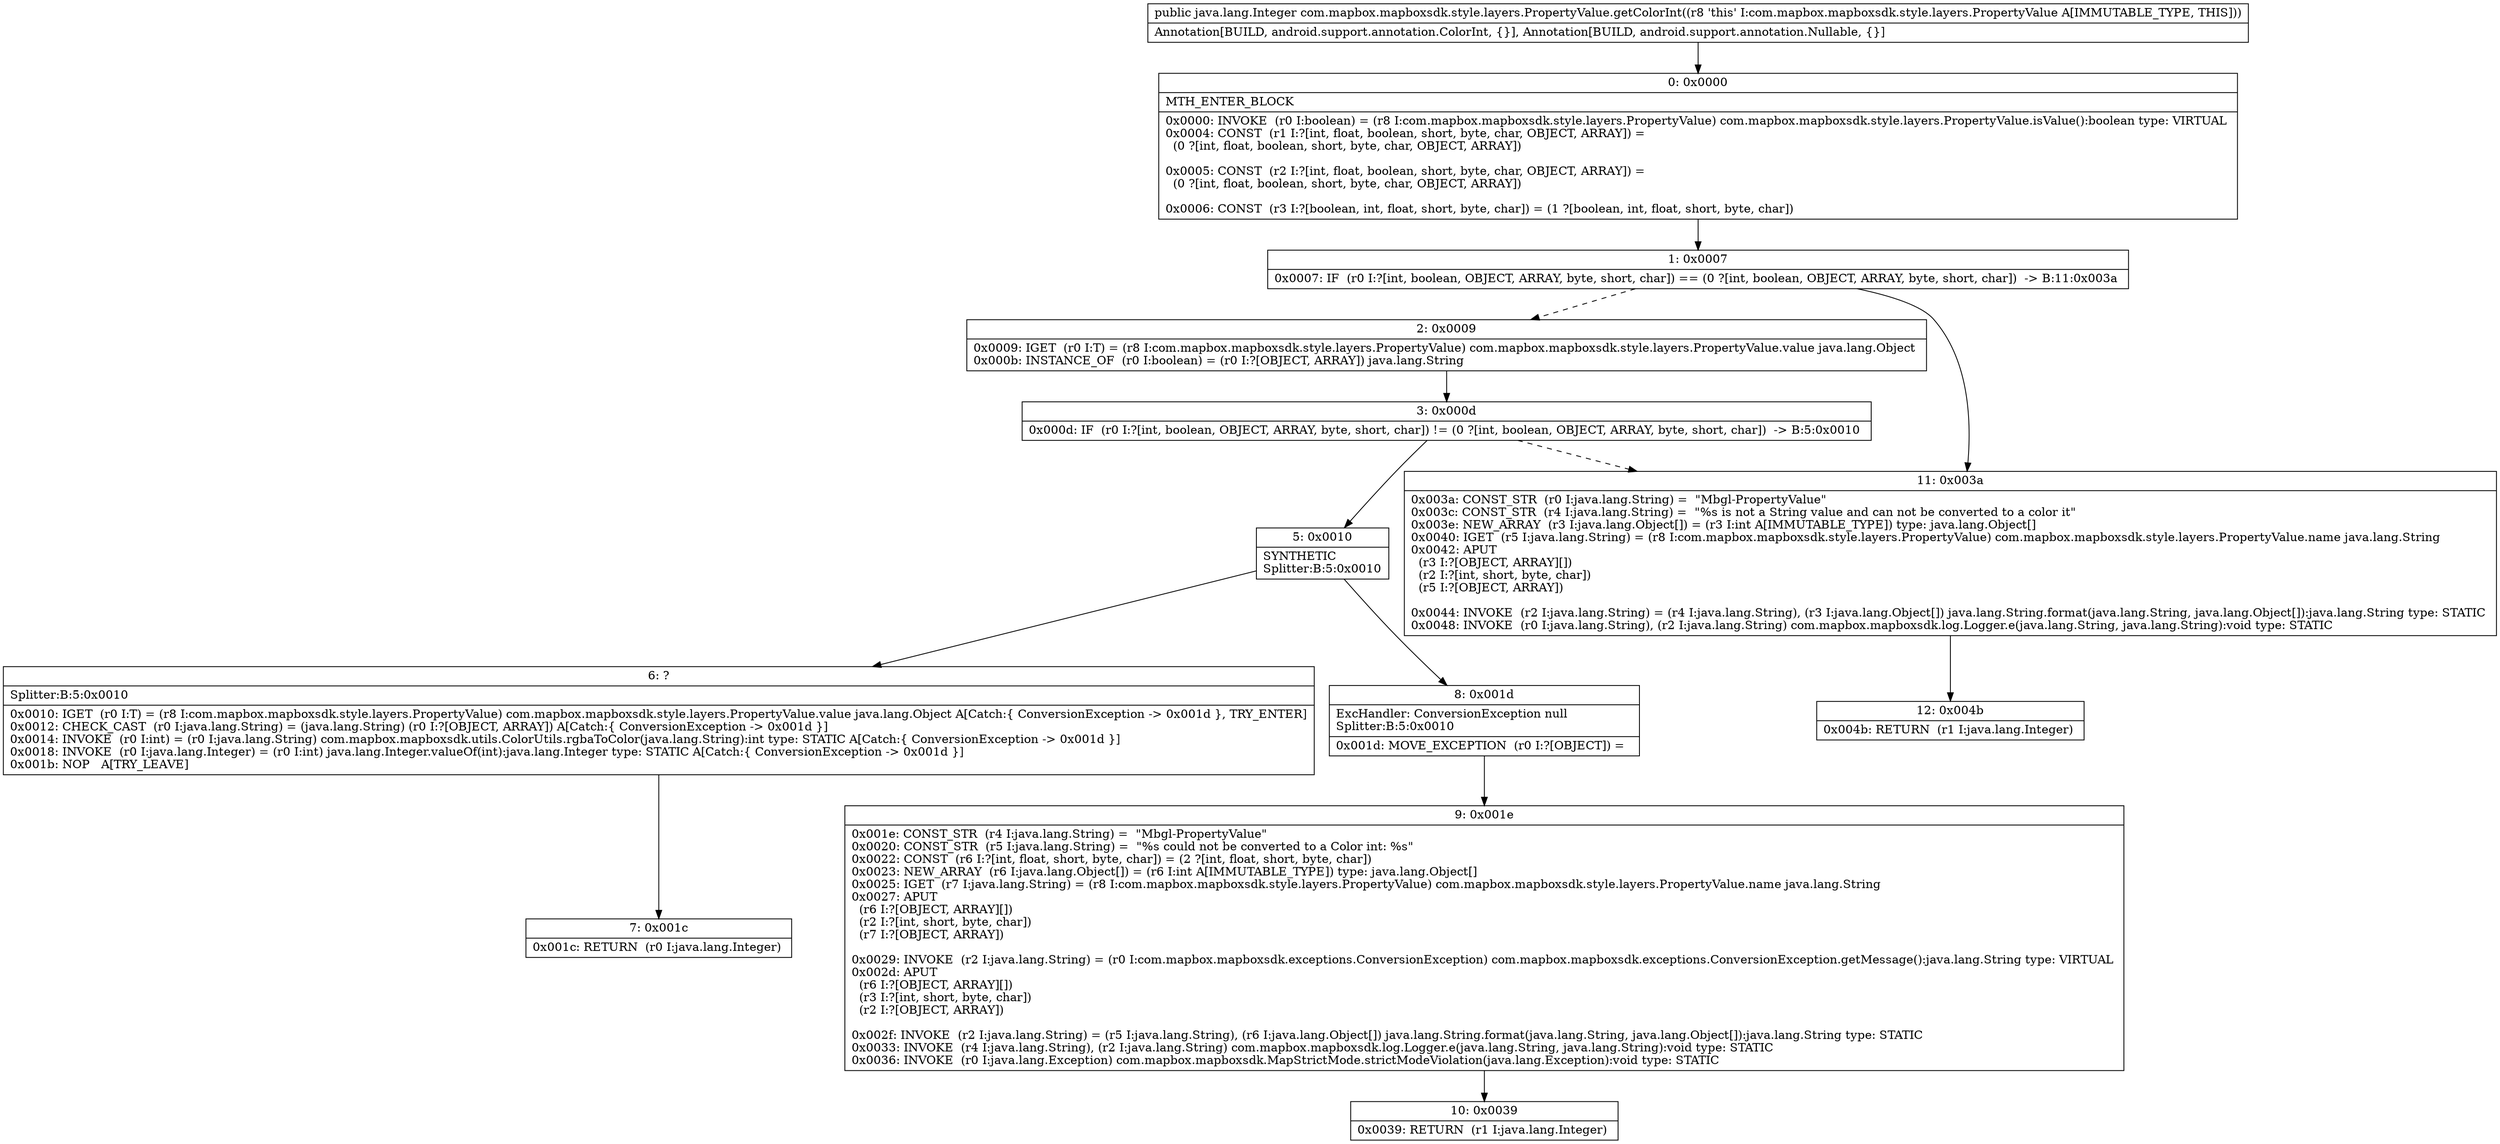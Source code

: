 digraph "CFG forcom.mapbox.mapboxsdk.style.layers.PropertyValue.getColorInt()Ljava\/lang\/Integer;" {
Node_0 [shape=record,label="{0\:\ 0x0000|MTH_ENTER_BLOCK\l|0x0000: INVOKE  (r0 I:boolean) = (r8 I:com.mapbox.mapboxsdk.style.layers.PropertyValue) com.mapbox.mapboxsdk.style.layers.PropertyValue.isValue():boolean type: VIRTUAL \l0x0004: CONST  (r1 I:?[int, float, boolean, short, byte, char, OBJECT, ARRAY]) = \l  (0 ?[int, float, boolean, short, byte, char, OBJECT, ARRAY])\l \l0x0005: CONST  (r2 I:?[int, float, boolean, short, byte, char, OBJECT, ARRAY]) = \l  (0 ?[int, float, boolean, short, byte, char, OBJECT, ARRAY])\l \l0x0006: CONST  (r3 I:?[boolean, int, float, short, byte, char]) = (1 ?[boolean, int, float, short, byte, char]) \l}"];
Node_1 [shape=record,label="{1\:\ 0x0007|0x0007: IF  (r0 I:?[int, boolean, OBJECT, ARRAY, byte, short, char]) == (0 ?[int, boolean, OBJECT, ARRAY, byte, short, char])  \-\> B:11:0x003a \l}"];
Node_2 [shape=record,label="{2\:\ 0x0009|0x0009: IGET  (r0 I:T) = (r8 I:com.mapbox.mapboxsdk.style.layers.PropertyValue) com.mapbox.mapboxsdk.style.layers.PropertyValue.value java.lang.Object \l0x000b: INSTANCE_OF  (r0 I:boolean) = (r0 I:?[OBJECT, ARRAY]) java.lang.String \l}"];
Node_3 [shape=record,label="{3\:\ 0x000d|0x000d: IF  (r0 I:?[int, boolean, OBJECT, ARRAY, byte, short, char]) != (0 ?[int, boolean, OBJECT, ARRAY, byte, short, char])  \-\> B:5:0x0010 \l}"];
Node_5 [shape=record,label="{5\:\ 0x0010|SYNTHETIC\lSplitter:B:5:0x0010\l}"];
Node_6 [shape=record,label="{6\:\ ?|Splitter:B:5:0x0010\l|0x0010: IGET  (r0 I:T) = (r8 I:com.mapbox.mapboxsdk.style.layers.PropertyValue) com.mapbox.mapboxsdk.style.layers.PropertyValue.value java.lang.Object A[Catch:\{ ConversionException \-\> 0x001d \}, TRY_ENTER]\l0x0012: CHECK_CAST  (r0 I:java.lang.String) = (java.lang.String) (r0 I:?[OBJECT, ARRAY]) A[Catch:\{ ConversionException \-\> 0x001d \}]\l0x0014: INVOKE  (r0 I:int) = (r0 I:java.lang.String) com.mapbox.mapboxsdk.utils.ColorUtils.rgbaToColor(java.lang.String):int type: STATIC A[Catch:\{ ConversionException \-\> 0x001d \}]\l0x0018: INVOKE  (r0 I:java.lang.Integer) = (r0 I:int) java.lang.Integer.valueOf(int):java.lang.Integer type: STATIC A[Catch:\{ ConversionException \-\> 0x001d \}]\l0x001b: NOP   A[TRY_LEAVE]\l}"];
Node_7 [shape=record,label="{7\:\ 0x001c|0x001c: RETURN  (r0 I:java.lang.Integer) \l}"];
Node_8 [shape=record,label="{8\:\ 0x001d|ExcHandler: ConversionException null\lSplitter:B:5:0x0010\l|0x001d: MOVE_EXCEPTION  (r0 I:?[OBJECT]) =  \l}"];
Node_9 [shape=record,label="{9\:\ 0x001e|0x001e: CONST_STR  (r4 I:java.lang.String) =  \"Mbgl\-PropertyValue\" \l0x0020: CONST_STR  (r5 I:java.lang.String) =  \"%s could not be converted to a Color int: %s\" \l0x0022: CONST  (r6 I:?[int, float, short, byte, char]) = (2 ?[int, float, short, byte, char]) \l0x0023: NEW_ARRAY  (r6 I:java.lang.Object[]) = (r6 I:int A[IMMUTABLE_TYPE]) type: java.lang.Object[] \l0x0025: IGET  (r7 I:java.lang.String) = (r8 I:com.mapbox.mapboxsdk.style.layers.PropertyValue) com.mapbox.mapboxsdk.style.layers.PropertyValue.name java.lang.String \l0x0027: APUT  \l  (r6 I:?[OBJECT, ARRAY][])\l  (r2 I:?[int, short, byte, char])\l  (r7 I:?[OBJECT, ARRAY])\l \l0x0029: INVOKE  (r2 I:java.lang.String) = (r0 I:com.mapbox.mapboxsdk.exceptions.ConversionException) com.mapbox.mapboxsdk.exceptions.ConversionException.getMessage():java.lang.String type: VIRTUAL \l0x002d: APUT  \l  (r6 I:?[OBJECT, ARRAY][])\l  (r3 I:?[int, short, byte, char])\l  (r2 I:?[OBJECT, ARRAY])\l \l0x002f: INVOKE  (r2 I:java.lang.String) = (r5 I:java.lang.String), (r6 I:java.lang.Object[]) java.lang.String.format(java.lang.String, java.lang.Object[]):java.lang.String type: STATIC \l0x0033: INVOKE  (r4 I:java.lang.String), (r2 I:java.lang.String) com.mapbox.mapboxsdk.log.Logger.e(java.lang.String, java.lang.String):void type: STATIC \l0x0036: INVOKE  (r0 I:java.lang.Exception) com.mapbox.mapboxsdk.MapStrictMode.strictModeViolation(java.lang.Exception):void type: STATIC \l}"];
Node_10 [shape=record,label="{10\:\ 0x0039|0x0039: RETURN  (r1 I:java.lang.Integer) \l}"];
Node_11 [shape=record,label="{11\:\ 0x003a|0x003a: CONST_STR  (r0 I:java.lang.String) =  \"Mbgl\-PropertyValue\" \l0x003c: CONST_STR  (r4 I:java.lang.String) =  \"%s is not a String value and can not be converted to a color it\" \l0x003e: NEW_ARRAY  (r3 I:java.lang.Object[]) = (r3 I:int A[IMMUTABLE_TYPE]) type: java.lang.Object[] \l0x0040: IGET  (r5 I:java.lang.String) = (r8 I:com.mapbox.mapboxsdk.style.layers.PropertyValue) com.mapbox.mapboxsdk.style.layers.PropertyValue.name java.lang.String \l0x0042: APUT  \l  (r3 I:?[OBJECT, ARRAY][])\l  (r2 I:?[int, short, byte, char])\l  (r5 I:?[OBJECT, ARRAY])\l \l0x0044: INVOKE  (r2 I:java.lang.String) = (r4 I:java.lang.String), (r3 I:java.lang.Object[]) java.lang.String.format(java.lang.String, java.lang.Object[]):java.lang.String type: STATIC \l0x0048: INVOKE  (r0 I:java.lang.String), (r2 I:java.lang.String) com.mapbox.mapboxsdk.log.Logger.e(java.lang.String, java.lang.String):void type: STATIC \l}"];
Node_12 [shape=record,label="{12\:\ 0x004b|0x004b: RETURN  (r1 I:java.lang.Integer) \l}"];
MethodNode[shape=record,label="{public java.lang.Integer com.mapbox.mapboxsdk.style.layers.PropertyValue.getColorInt((r8 'this' I:com.mapbox.mapboxsdk.style.layers.PropertyValue A[IMMUTABLE_TYPE, THIS]))  | Annotation[BUILD, android.support.annotation.ColorInt, \{\}], Annotation[BUILD, android.support.annotation.Nullable, \{\}]\l}"];
MethodNode -> Node_0;
Node_0 -> Node_1;
Node_1 -> Node_2[style=dashed];
Node_1 -> Node_11;
Node_2 -> Node_3;
Node_3 -> Node_5;
Node_3 -> Node_11[style=dashed];
Node_5 -> Node_6;
Node_5 -> Node_8;
Node_6 -> Node_7;
Node_8 -> Node_9;
Node_9 -> Node_10;
Node_11 -> Node_12;
}

